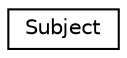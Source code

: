 digraph "Иерархия классов. Графический вид."
{
  edge [fontname="Helvetica",fontsize="10",labelfontname="Helvetica",labelfontsize="10"];
  node [fontname="Helvetica",fontsize="10",shape=record];
  rankdir="LR";
  Node0 [label="Subject",height=0.2,width=0.4,color="black", fillcolor="white", style="filled",URL="$class_i_e_p_1_1_structures_1_1_subject.html",tooltip="Класс, который несёт в себе информацию об предмете "];
}
